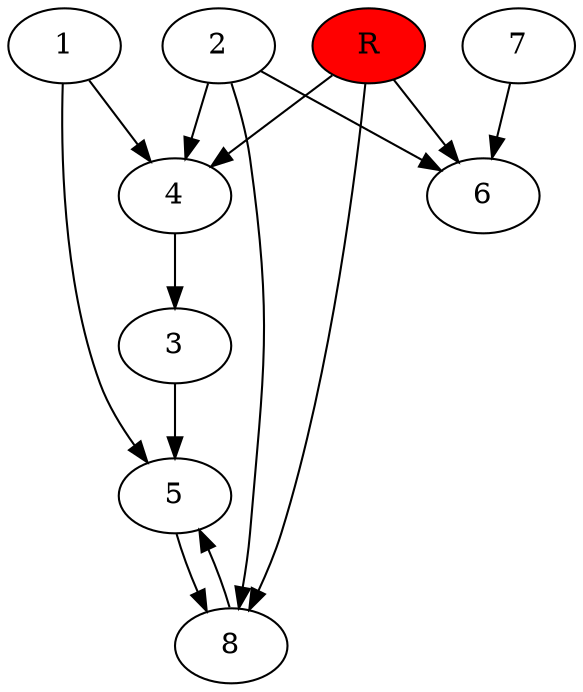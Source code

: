 digraph prb26701 {
	1
	2
	3
	4
	5
	6
	7
	8
	R [fillcolor="#ff0000" style=filled]
	1 -> 4
	1 -> 5
	2 -> 4
	2 -> 6
	2 -> 8
	3 -> 5
	4 -> 3
	5 -> 8
	7 -> 6
	8 -> 5
	R -> 4
	R -> 6
	R -> 8
}
